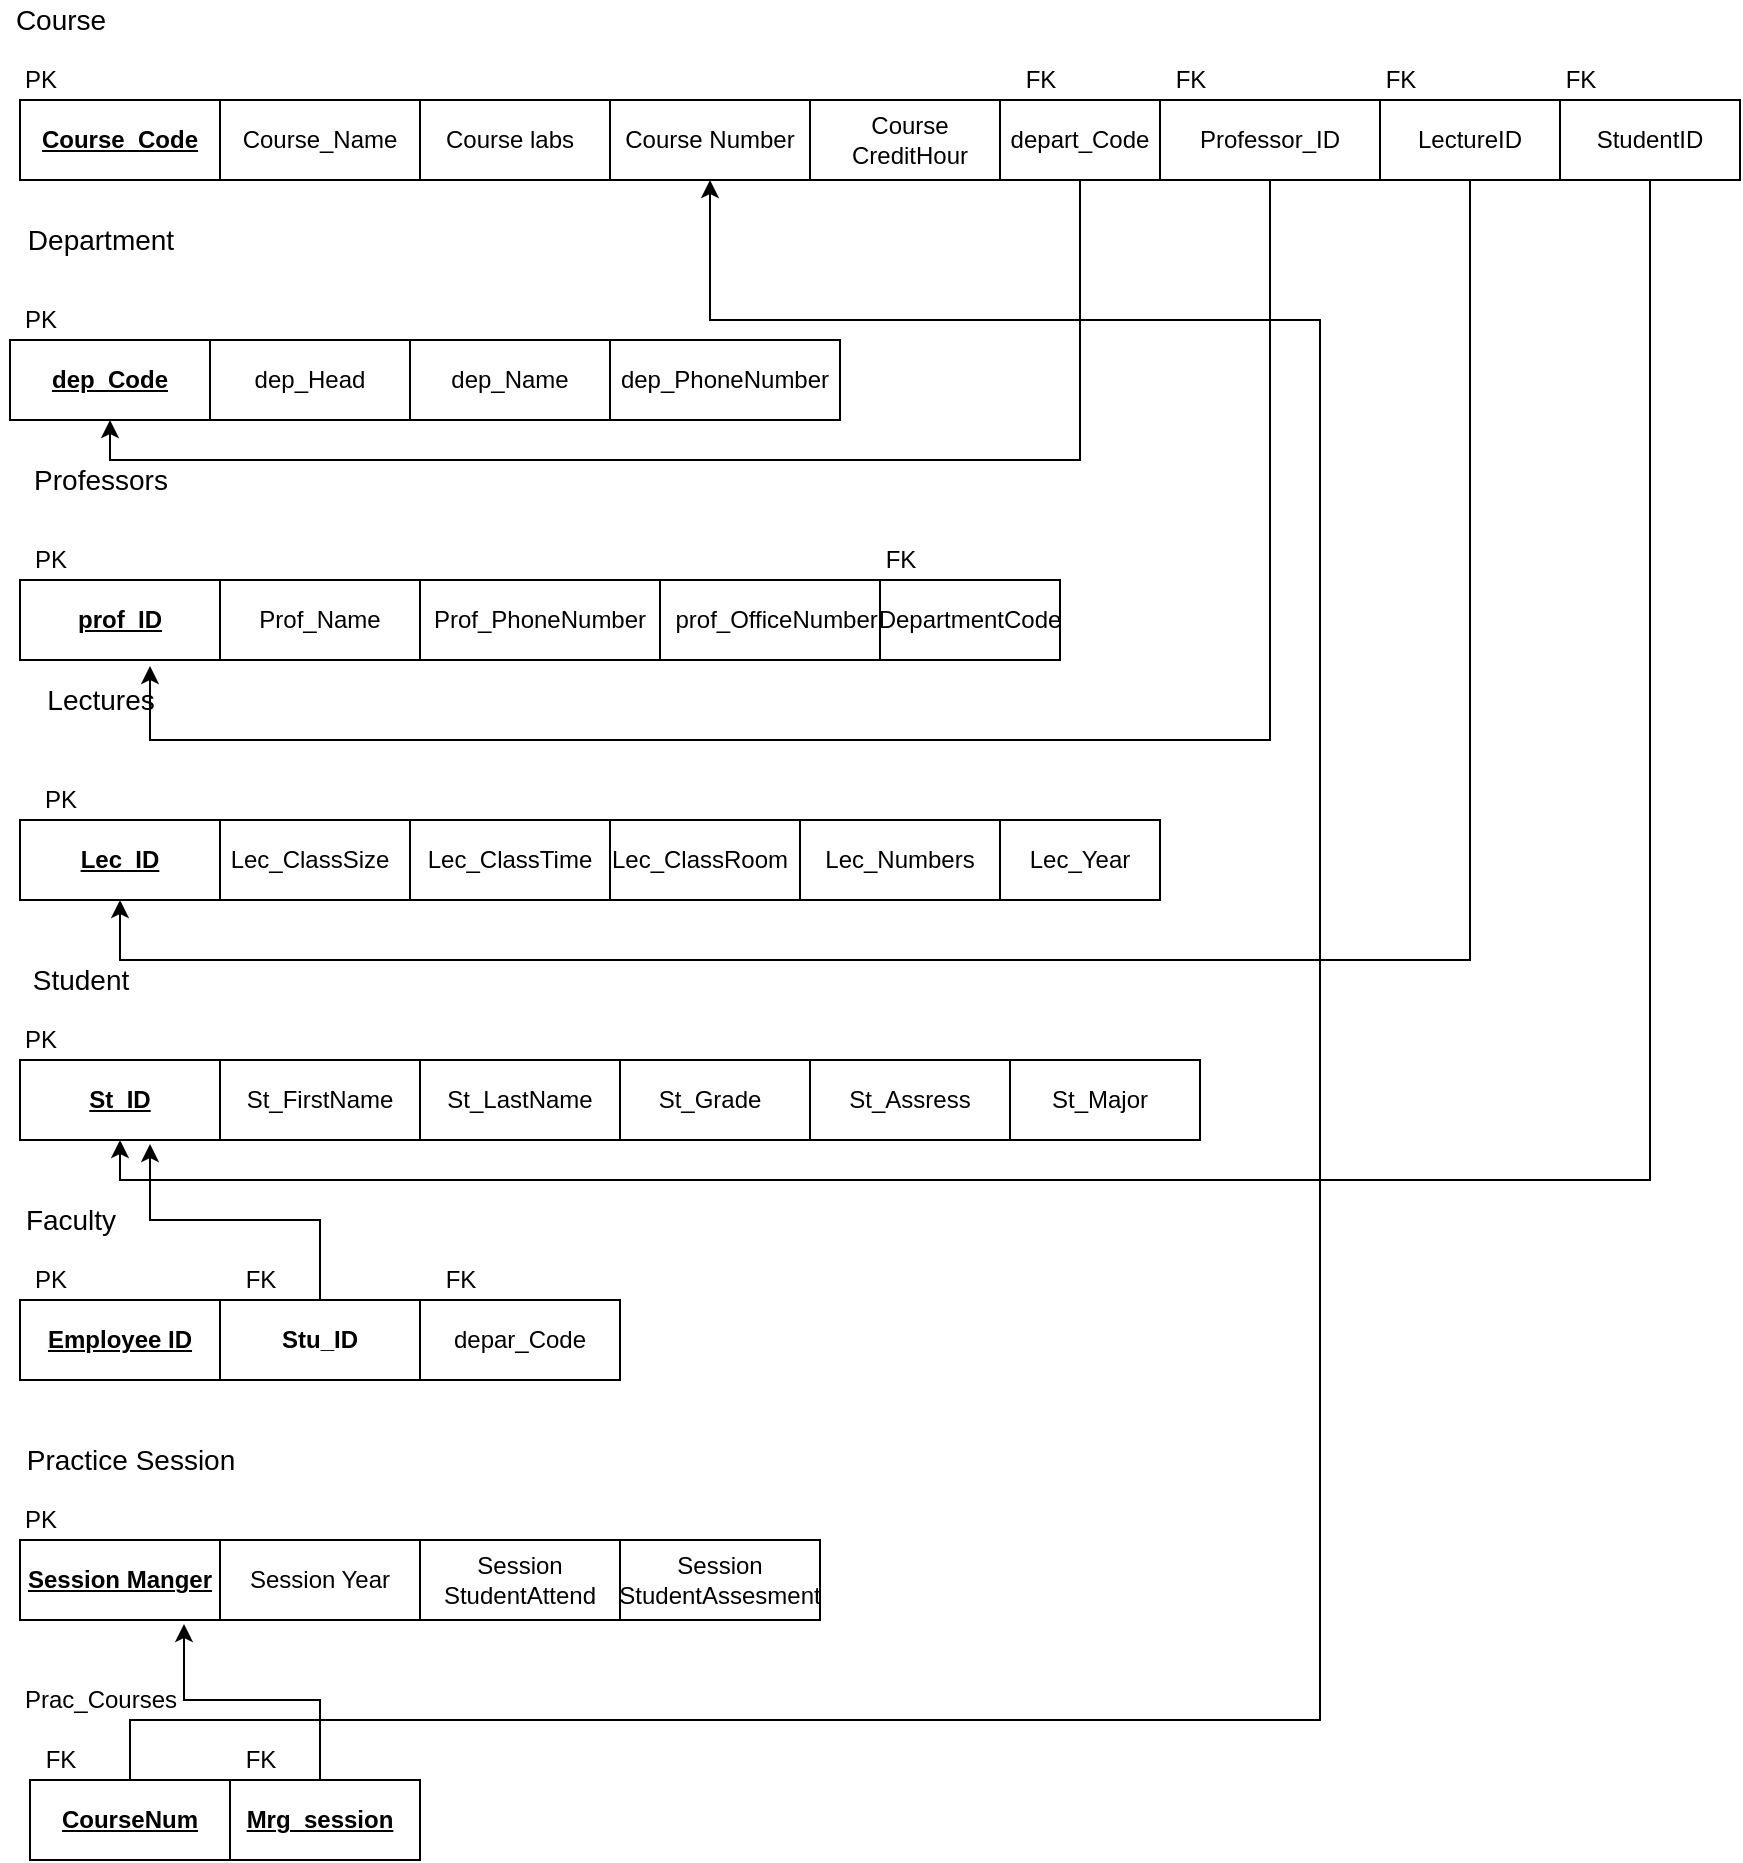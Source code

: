 <mxfile version="14.8.0" type="github">
  <diagram id="tPdBeaJNBS6OPgXlXy2B" name="Page-1">
    <mxGraphModel dx="1736" dy="786" grid="1" gridSize="10" guides="1" tooltips="1" connect="1" arrows="1" fold="1" page="1" pageScale="1" pageWidth="850" pageHeight="1100" math="0" shadow="0">
      <root>
        <mxCell id="0" />
        <mxCell id="1" parent="0" />
        <mxCell id="xSEMYhF3w5aiA-4r7q8t-1" value="&lt;u&gt;&lt;b&gt;Course_Code&lt;/b&gt;&lt;/u&gt;" style="whiteSpace=wrap;html=1;align=center;" parent="1" vertex="1">
          <mxGeometry x="80" y="80" width="100" height="40" as="geometry" />
        </mxCell>
        <mxCell id="xSEMYhF3w5aiA-4r7q8t-2" value="&lt;font style=&quot;font-size: 14px&quot;&gt;Course&lt;/font&gt;" style="text;html=1;align=center;verticalAlign=middle;resizable=0;points=[];autosize=1;strokeColor=none;" parent="1" vertex="1">
          <mxGeometry x="70" y="30" width="60" height="20" as="geometry" />
        </mxCell>
        <mxCell id="xSEMYhF3w5aiA-4r7q8t-3" value="Course CreditHour" style="whiteSpace=wrap;html=1;align=center;" parent="1" vertex="1">
          <mxGeometry x="475" y="80" width="100" height="40" as="geometry" />
        </mxCell>
        <mxCell id="xSEMYhF3w5aiA-4r7q8t-4" value="Course Number" style="whiteSpace=wrap;html=1;align=center;" parent="1" vertex="1">
          <mxGeometry x="375" y="80" width="100" height="40" as="geometry" />
        </mxCell>
        <mxCell id="xSEMYhF3w5aiA-4r7q8t-5" value="Course labs" style="whiteSpace=wrap;html=1;align=center;" parent="1" vertex="1">
          <mxGeometry x="275" y="80" width="100" height="40" as="geometry" />
        </mxCell>
        <mxCell id="xSEMYhF3w5aiA-4r7q8t-6" value="Course_Name" style="whiteSpace=wrap;html=1;align=center;" parent="1" vertex="1">
          <mxGeometry x="180" y="80" width="100" height="40" as="geometry" />
        </mxCell>
        <mxCell id="xSEMYhF3w5aiA-4r7q8t-7" value="&lt;font style=&quot;font-size: 14px&quot;&gt;Department&lt;/font&gt;" style="text;html=1;align=center;verticalAlign=middle;resizable=0;points=[];autosize=1;strokeColor=none;" parent="1" vertex="1">
          <mxGeometry x="75" y="140" width="90" height="20" as="geometry" />
        </mxCell>
        <mxCell id="xSEMYhF3w5aiA-4r7q8t-8" value="dep_PhoneNumber" style="whiteSpace=wrap;html=1;align=center;" parent="1" vertex="1">
          <mxGeometry x="375" y="200" width="115" height="40" as="geometry" />
        </mxCell>
        <mxCell id="xSEMYhF3w5aiA-4r7q8t-9" value="dep_Name" style="whiteSpace=wrap;html=1;align=center;" parent="1" vertex="1">
          <mxGeometry x="275" y="200" width="100" height="40" as="geometry" />
        </mxCell>
        <mxCell id="xSEMYhF3w5aiA-4r7q8t-10" value="dep_Head" style="whiteSpace=wrap;html=1;align=center;" parent="1" vertex="1">
          <mxGeometry x="175" y="200" width="100" height="40" as="geometry" />
        </mxCell>
        <mxCell id="xSEMYhF3w5aiA-4r7q8t-11" value="&lt;b&gt;&lt;u&gt;dep_Code&lt;/u&gt;&lt;/b&gt;" style="whiteSpace=wrap;html=1;align=center;" parent="1" vertex="1">
          <mxGeometry x="75" y="200" width="100" height="40" as="geometry" />
        </mxCell>
        <mxCell id="xSEMYhF3w5aiA-4r7q8t-12" value="&lt;font style=&quot;font-size: 14px&quot;&gt;Professors&lt;/font&gt;" style="text;html=1;align=center;verticalAlign=middle;resizable=0;points=[];autosize=1;strokeColor=none;" parent="1" vertex="1">
          <mxGeometry x="80" y="260" width="80" height="20" as="geometry" />
        </mxCell>
        <mxCell id="xSEMYhF3w5aiA-4r7q8t-13" value="&amp;nbsp; &amp;nbsp; &amp;nbsp;prof_OfficeNumber" style="whiteSpace=wrap;html=1;align=center;" parent="1" vertex="1">
          <mxGeometry x="380" y="320" width="140" height="40" as="geometry" />
        </mxCell>
        <mxCell id="xSEMYhF3w5aiA-4r7q8t-14" value="Prof_PhoneNumber" style="whiteSpace=wrap;html=1;align=center;" parent="1" vertex="1">
          <mxGeometry x="280" y="320" width="120" height="40" as="geometry" />
        </mxCell>
        <mxCell id="xSEMYhF3w5aiA-4r7q8t-15" value="Prof_Name" style="whiteSpace=wrap;html=1;align=center;" parent="1" vertex="1">
          <mxGeometry x="180" y="320" width="100" height="40" as="geometry" />
        </mxCell>
        <mxCell id="xSEMYhF3w5aiA-4r7q8t-16" value="&lt;b&gt;&lt;u&gt;prof_ID&lt;/u&gt;&lt;/b&gt;" style="whiteSpace=wrap;html=1;align=center;" parent="1" vertex="1">
          <mxGeometry x="80" y="320" width="100" height="40" as="geometry" />
        </mxCell>
        <mxCell id="xSEMYhF3w5aiA-4r7q8t-17" value="&lt;font style=&quot;font-size: 14px&quot;&gt;Lectures&lt;/font&gt;" style="text;html=1;align=center;verticalAlign=middle;resizable=0;points=[];autosize=1;strokeColor=none;" parent="1" vertex="1">
          <mxGeometry x="85" y="370" width="70" height="20" as="geometry" />
        </mxCell>
        <mxCell id="xSEMYhF3w5aiA-4r7q8t-18" value="Lec_Numbers" style="whiteSpace=wrap;html=1;align=center;" parent="1" vertex="1">
          <mxGeometry x="470" y="440" width="100" height="40" as="geometry" />
        </mxCell>
        <mxCell id="xSEMYhF3w5aiA-4r7q8t-19" value="Lec_ClassRoom" style="whiteSpace=wrap;html=1;align=center;" parent="1" vertex="1">
          <mxGeometry x="370" y="440" width="100" height="40" as="geometry" />
        </mxCell>
        <mxCell id="xSEMYhF3w5aiA-4r7q8t-20" value="Lec_ClassTime" style="whiteSpace=wrap;html=1;align=center;" parent="1" vertex="1">
          <mxGeometry x="275" y="440" width="100" height="40" as="geometry" />
        </mxCell>
        <mxCell id="xSEMYhF3w5aiA-4r7q8t-21" value="Lec_ClassSize" style="whiteSpace=wrap;html=1;align=center;" parent="1" vertex="1">
          <mxGeometry x="175" y="440" width="100" height="40" as="geometry" />
        </mxCell>
        <mxCell id="xSEMYhF3w5aiA-4r7q8t-22" value="&lt;b&gt;&lt;u&gt;Lec_ID&lt;/u&gt;&lt;/b&gt;" style="whiteSpace=wrap;html=1;align=center;" parent="1" vertex="1">
          <mxGeometry x="80" y="440" width="100" height="40" as="geometry" />
        </mxCell>
        <mxCell id="xSEMYhF3w5aiA-4r7q8t-23" value="&lt;font style=&quot;font-size: 14px&quot;&gt;Student&lt;/font&gt;" style="text;html=1;align=center;verticalAlign=middle;resizable=0;points=[];autosize=1;strokeColor=none;" parent="1" vertex="1">
          <mxGeometry x="80" y="510" width="60" height="20" as="geometry" />
        </mxCell>
        <mxCell id="xSEMYhF3w5aiA-4r7q8t-24" value="St_Major" style="whiteSpace=wrap;html=1;align=center;" parent="1" vertex="1">
          <mxGeometry x="570" y="560" width="100" height="40" as="geometry" />
        </mxCell>
        <mxCell id="xSEMYhF3w5aiA-4r7q8t-25" value="St_Assress" style="whiteSpace=wrap;html=1;align=center;" parent="1" vertex="1">
          <mxGeometry x="475" y="560" width="100" height="40" as="geometry" />
        </mxCell>
        <mxCell id="xSEMYhF3w5aiA-4r7q8t-26" value="St_Grade" style="whiteSpace=wrap;html=1;align=center;" parent="1" vertex="1">
          <mxGeometry x="375" y="560" width="100" height="40" as="geometry" />
        </mxCell>
        <mxCell id="xSEMYhF3w5aiA-4r7q8t-27" value="St_LastName" style="whiteSpace=wrap;html=1;align=center;" parent="1" vertex="1">
          <mxGeometry x="280" y="560" width="100" height="40" as="geometry" />
        </mxCell>
        <mxCell id="xSEMYhF3w5aiA-4r7q8t-28" value="St_FirstName" style="whiteSpace=wrap;html=1;align=center;" parent="1" vertex="1">
          <mxGeometry x="180" y="560" width="100" height="40" as="geometry" />
        </mxCell>
        <mxCell id="xSEMYhF3w5aiA-4r7q8t-29" value="&lt;b&gt;&lt;u&gt;St_ID&lt;/u&gt;&lt;/b&gt;" style="whiteSpace=wrap;html=1;align=center;" parent="1" vertex="1">
          <mxGeometry x="80" y="560" width="100" height="40" as="geometry" />
        </mxCell>
        <mxCell id="xSEMYhF3w5aiA-4r7q8t-30" value="&lt;font style=&quot;font-size: 14px&quot;&gt;Faculty&lt;/font&gt;" style="text;html=1;align=center;verticalAlign=middle;resizable=0;points=[];autosize=1;strokeColor=none;" parent="1" vertex="1">
          <mxGeometry x="75" y="630" width="60" height="20" as="geometry" />
        </mxCell>
        <mxCell id="xSEMYhF3w5aiA-4r7q8t-48" style="edgeStyle=orthogonalEdgeStyle;rounded=0;orthogonalLoop=1;jettySize=auto;html=1;exitX=0.5;exitY=0;exitDx=0;exitDy=0;entryX=0.65;entryY=1.05;entryDx=0;entryDy=0;entryPerimeter=0;" parent="1" source="xSEMYhF3w5aiA-4r7q8t-31" target="xSEMYhF3w5aiA-4r7q8t-29" edge="1">
          <mxGeometry relative="1" as="geometry" />
        </mxCell>
        <mxCell id="xSEMYhF3w5aiA-4r7q8t-31" value="&lt;b&gt;Stu_ID&lt;/b&gt;" style="whiteSpace=wrap;html=1;align=center;" parent="1" vertex="1">
          <mxGeometry x="180" y="680" width="100" height="40" as="geometry" />
        </mxCell>
        <mxCell id="xSEMYhF3w5aiA-4r7q8t-32" value="&lt;b&gt;&lt;u&gt;Employee ID&lt;/u&gt;&lt;/b&gt;" style="whiteSpace=wrap;html=1;align=center;" parent="1" vertex="1">
          <mxGeometry x="80" y="680" width="100" height="40" as="geometry" />
        </mxCell>
        <mxCell id="xSEMYhF3w5aiA-4r7q8t-33" value="&lt;font style=&quot;font-size: 14px&quot;&gt;Practice Session&lt;/font&gt;" style="text;html=1;align=center;verticalAlign=middle;resizable=0;points=[];autosize=1;strokeColor=none;" parent="1" vertex="1">
          <mxGeometry x="75" y="750" width="120" height="20" as="geometry" />
        </mxCell>
        <mxCell id="xSEMYhF3w5aiA-4r7q8t-36" value="Session StudentAssesment" style="whiteSpace=wrap;html=1;align=center;" parent="1" vertex="1">
          <mxGeometry x="380" y="800" width="100" height="40" as="geometry" />
        </mxCell>
        <mxCell id="xSEMYhF3w5aiA-4r7q8t-37" value="Session StudentAttend" style="whiteSpace=wrap;html=1;align=center;" parent="1" vertex="1">
          <mxGeometry x="280" y="800" width="100" height="40" as="geometry" />
        </mxCell>
        <mxCell id="xSEMYhF3w5aiA-4r7q8t-38" value="Session Year" style="whiteSpace=wrap;html=1;align=center;" parent="1" vertex="1">
          <mxGeometry x="180" y="800" width="100" height="40" as="geometry" />
        </mxCell>
        <mxCell id="xSEMYhF3w5aiA-4r7q8t-39" value="&lt;b&gt;&lt;u&gt;Session Manger&lt;/u&gt;&lt;/b&gt;" style="whiteSpace=wrap;html=1;align=center;" parent="1" vertex="1">
          <mxGeometry x="80" y="800" width="100" height="40" as="geometry" />
        </mxCell>
        <mxCell id="xSEMYhF3w5aiA-4r7q8t-40" value="PK" style="text;html=1;align=center;verticalAlign=middle;resizable=0;points=[];autosize=1;strokeColor=none;" parent="1" vertex="1">
          <mxGeometry x="75" y="60" width="30" height="20" as="geometry" />
        </mxCell>
        <mxCell id="xSEMYhF3w5aiA-4r7q8t-41" value="PK" style="text;html=1;align=center;verticalAlign=middle;resizable=0;points=[];autosize=1;strokeColor=none;" parent="1" vertex="1">
          <mxGeometry x="75" y="180" width="30" height="20" as="geometry" />
        </mxCell>
        <mxCell id="xSEMYhF3w5aiA-4r7q8t-43" value="PK" style="text;html=1;align=center;verticalAlign=middle;resizable=0;points=[];autosize=1;strokeColor=none;" parent="1" vertex="1">
          <mxGeometry x="80" y="300" width="30" height="20" as="geometry" />
        </mxCell>
        <mxCell id="xSEMYhF3w5aiA-4r7q8t-44" value="PK" style="text;html=1;align=center;verticalAlign=middle;resizable=0;points=[];autosize=1;strokeColor=none;" parent="1" vertex="1">
          <mxGeometry x="75" y="540" width="30" height="20" as="geometry" />
        </mxCell>
        <mxCell id="xSEMYhF3w5aiA-4r7q8t-45" value="PK" style="text;html=1;align=center;verticalAlign=middle;resizable=0;points=[];autosize=1;strokeColor=none;" parent="1" vertex="1">
          <mxGeometry x="80" y="660" width="30" height="20" as="geometry" />
        </mxCell>
        <mxCell id="xSEMYhF3w5aiA-4r7q8t-46" value="FK" style="text;html=1;align=center;verticalAlign=middle;resizable=0;points=[];autosize=1;strokeColor=none;" parent="1" vertex="1">
          <mxGeometry x="185" y="660" width="30" height="20" as="geometry" />
        </mxCell>
        <mxCell id="xSEMYhF3w5aiA-4r7q8t-47" value="PK" style="text;html=1;align=center;verticalAlign=middle;resizable=0;points=[];autosize=1;strokeColor=none;" parent="1" vertex="1">
          <mxGeometry x="75" y="780" width="30" height="20" as="geometry" />
        </mxCell>
        <mxCell id="qnBKkTvGEKNbfhF7fuxh-1" style="edgeStyle=orthogonalEdgeStyle;rounded=0;orthogonalLoop=1;jettySize=auto;html=1;exitX=0.5;exitY=1;exitDx=0;exitDy=0;entryX=0.5;entryY=1;entryDx=0;entryDy=0;" edge="1" parent="1" source="xSEMYhF3w5aiA-4r7q8t-49" target="xSEMYhF3w5aiA-4r7q8t-11">
          <mxGeometry relative="1" as="geometry" />
        </mxCell>
        <mxCell id="xSEMYhF3w5aiA-4r7q8t-49" value="depart_Code" style="whiteSpace=wrap;html=1;" parent="1" vertex="1">
          <mxGeometry x="570" y="80" width="80" height="40" as="geometry" />
        </mxCell>
        <mxCell id="xSEMYhF3w5aiA-4r7q8t-51" value="FK" style="text;html=1;align=center;verticalAlign=middle;resizable=0;points=[];autosize=1;strokeColor=none;" parent="1" vertex="1">
          <mxGeometry x="575" y="60" width="30" height="20" as="geometry" />
        </mxCell>
        <mxCell id="xSEMYhF3w5aiA-4r7q8t-80" style="edgeStyle=orthogonalEdgeStyle;rounded=0;orthogonalLoop=1;jettySize=auto;html=1;exitX=0.5;exitY=1;exitDx=0;exitDy=0;entryX=0.65;entryY=1.075;entryDx=0;entryDy=0;entryPerimeter=0;" parent="1" source="xSEMYhF3w5aiA-4r7q8t-53" target="xSEMYhF3w5aiA-4r7q8t-16" edge="1">
          <mxGeometry relative="1" as="geometry">
            <Array as="points">
              <mxPoint x="705" y="400" />
              <mxPoint x="145" y="400" />
            </Array>
          </mxGeometry>
        </mxCell>
        <mxCell id="xSEMYhF3w5aiA-4r7q8t-53" value="Professor_ID" style="whiteSpace=wrap;html=1;" parent="1" vertex="1">
          <mxGeometry x="650" y="80" width="110" height="40" as="geometry" />
        </mxCell>
        <mxCell id="xSEMYhF3w5aiA-4r7q8t-55" value="FK" style="text;html=1;align=center;verticalAlign=middle;resizable=0;points=[];autosize=1;strokeColor=none;" parent="1" vertex="1">
          <mxGeometry x="650" y="60" width="30" height="20" as="geometry" />
        </mxCell>
        <mxCell id="xSEMYhF3w5aiA-4r7q8t-56" value="Lec_Year" style="whiteSpace=wrap;html=1;" parent="1" vertex="1">
          <mxGeometry x="570" y="440" width="80" height="40" as="geometry" />
        </mxCell>
        <mxCell id="xSEMYhF3w5aiA-4r7q8t-81" style="edgeStyle=orthogonalEdgeStyle;rounded=0;orthogonalLoop=1;jettySize=auto;html=1;exitX=0.5;exitY=1;exitDx=0;exitDy=0;" parent="1" source="xSEMYhF3w5aiA-4r7q8t-59" edge="1">
          <mxGeometry relative="1" as="geometry">
            <Array as="points">
              <mxPoint x="805" y="510" />
              <mxPoint x="130" y="510" />
            </Array>
            <mxPoint x="130" y="480" as="targetPoint" />
          </mxGeometry>
        </mxCell>
        <mxCell id="xSEMYhF3w5aiA-4r7q8t-59" value="LectureID" style="whiteSpace=wrap;html=1;" parent="1" vertex="1">
          <mxGeometry x="760" y="80" width="90" height="40" as="geometry" />
        </mxCell>
        <mxCell id="qnBKkTvGEKNbfhF7fuxh-2" style="edgeStyle=orthogonalEdgeStyle;rounded=0;orthogonalLoop=1;jettySize=auto;html=1;exitX=0.5;exitY=1;exitDx=0;exitDy=0;entryX=0.5;entryY=1;entryDx=0;entryDy=0;" edge="1" parent="1" source="xSEMYhF3w5aiA-4r7q8t-61" target="xSEMYhF3w5aiA-4r7q8t-29">
          <mxGeometry relative="1" as="geometry" />
        </mxCell>
        <mxCell id="xSEMYhF3w5aiA-4r7q8t-61" value="StudentID" style="whiteSpace=wrap;html=1;" parent="1" vertex="1">
          <mxGeometry x="850" y="80" width="90" height="40" as="geometry" />
        </mxCell>
        <mxCell id="xSEMYhF3w5aiA-4r7q8t-63" value="FK" style="text;html=1;align=center;verticalAlign=middle;resizable=0;points=[];autosize=1;strokeColor=none;" parent="1" vertex="1">
          <mxGeometry x="755" y="60" width="30" height="20" as="geometry" />
        </mxCell>
        <mxCell id="xSEMYhF3w5aiA-4r7q8t-64" value="FK" style="text;html=1;align=center;verticalAlign=middle;resizable=0;points=[];autosize=1;strokeColor=none;" parent="1" vertex="1">
          <mxGeometry x="845" y="60" width="30" height="20" as="geometry" />
        </mxCell>
        <mxCell id="xSEMYhF3w5aiA-4r7q8t-65" value="DepartmentCode" style="whiteSpace=wrap;html=1;" parent="1" vertex="1">
          <mxGeometry x="510" y="320" width="90" height="40" as="geometry" />
        </mxCell>
        <mxCell id="xSEMYhF3w5aiA-4r7q8t-66" value="FK" style="text;html=1;align=center;verticalAlign=middle;resizable=0;points=[];autosize=1;strokeColor=none;" parent="1" vertex="1">
          <mxGeometry x="505" y="300" width="30" height="20" as="geometry" />
        </mxCell>
        <mxCell id="xSEMYhF3w5aiA-4r7q8t-67" value="depar_Code" style="whiteSpace=wrap;html=1;" parent="1" vertex="1">
          <mxGeometry x="280" y="680" width="100" height="40" as="geometry" />
        </mxCell>
        <mxCell id="xSEMYhF3w5aiA-4r7q8t-68" value="FK" style="text;html=1;align=center;verticalAlign=middle;resizable=0;points=[];autosize=1;strokeColor=none;" parent="1" vertex="1">
          <mxGeometry x="285" y="660" width="30" height="20" as="geometry" />
        </mxCell>
        <mxCell id="xSEMYhF3w5aiA-4r7q8t-70" value="Prac_Courses" style="text;html=1;align=center;verticalAlign=middle;resizable=0;points=[];autosize=1;strokeColor=none;" parent="1" vertex="1">
          <mxGeometry x="75" y="870" width="90" height="20" as="geometry" />
        </mxCell>
        <mxCell id="xSEMYhF3w5aiA-4r7q8t-76" style="edgeStyle=orthogonalEdgeStyle;rounded=0;orthogonalLoop=1;jettySize=auto;html=1;exitX=0.5;exitY=0;exitDx=0;exitDy=0;entryX=0.82;entryY=1.05;entryDx=0;entryDy=0;entryPerimeter=0;" parent="1" source="xSEMYhF3w5aiA-4r7q8t-72" target="xSEMYhF3w5aiA-4r7q8t-39" edge="1">
          <mxGeometry relative="1" as="geometry" />
        </mxCell>
        <mxCell id="xSEMYhF3w5aiA-4r7q8t-72" value="&lt;b&gt;&lt;u&gt;Mrg_session&lt;/u&gt;&lt;/b&gt;" style="whiteSpace=wrap;html=1;align=center;" parent="1" vertex="1">
          <mxGeometry x="180" y="920" width="100" height="40" as="geometry" />
        </mxCell>
        <mxCell id="xSEMYhF3w5aiA-4r7q8t-77" style="edgeStyle=orthogonalEdgeStyle;rounded=0;orthogonalLoop=1;jettySize=auto;html=1;exitX=0.5;exitY=0;exitDx=0;exitDy=0;entryX=0.5;entryY=1;entryDx=0;entryDy=0;" parent="1" source="xSEMYhF3w5aiA-4r7q8t-73" target="xSEMYhF3w5aiA-4r7q8t-4" edge="1">
          <mxGeometry relative="1" as="geometry">
            <Array as="points">
              <mxPoint x="135" y="890" />
              <mxPoint x="730" y="890" />
              <mxPoint x="730" y="190" />
              <mxPoint x="425" y="190" />
            </Array>
          </mxGeometry>
        </mxCell>
        <mxCell id="xSEMYhF3w5aiA-4r7q8t-73" value="&lt;b&gt;&lt;u&gt;CourseNum&lt;/u&gt;&lt;/b&gt;" style="whiteSpace=wrap;html=1;align=center;" parent="1" vertex="1">
          <mxGeometry x="85" y="920" width="100" height="40" as="geometry" />
        </mxCell>
        <mxCell id="xSEMYhF3w5aiA-4r7q8t-74" value="FK" style="text;html=1;align=center;verticalAlign=middle;resizable=0;points=[];autosize=1;strokeColor=none;" parent="1" vertex="1">
          <mxGeometry x="85" y="900" width="30" height="20" as="geometry" />
        </mxCell>
        <mxCell id="xSEMYhF3w5aiA-4r7q8t-75" value="FK" style="text;html=1;align=center;verticalAlign=middle;resizable=0;points=[];autosize=1;strokeColor=none;" parent="1" vertex="1">
          <mxGeometry x="185" y="900" width="30" height="20" as="geometry" />
        </mxCell>
        <mxCell id="xSEMYhF3w5aiA-4r7q8t-83" value="PK" style="text;html=1;align=center;verticalAlign=middle;resizable=0;points=[];autosize=1;strokeColor=none;" parent="1" vertex="1">
          <mxGeometry x="85" y="420" width="30" height="20" as="geometry" />
        </mxCell>
      </root>
    </mxGraphModel>
  </diagram>
</mxfile>
